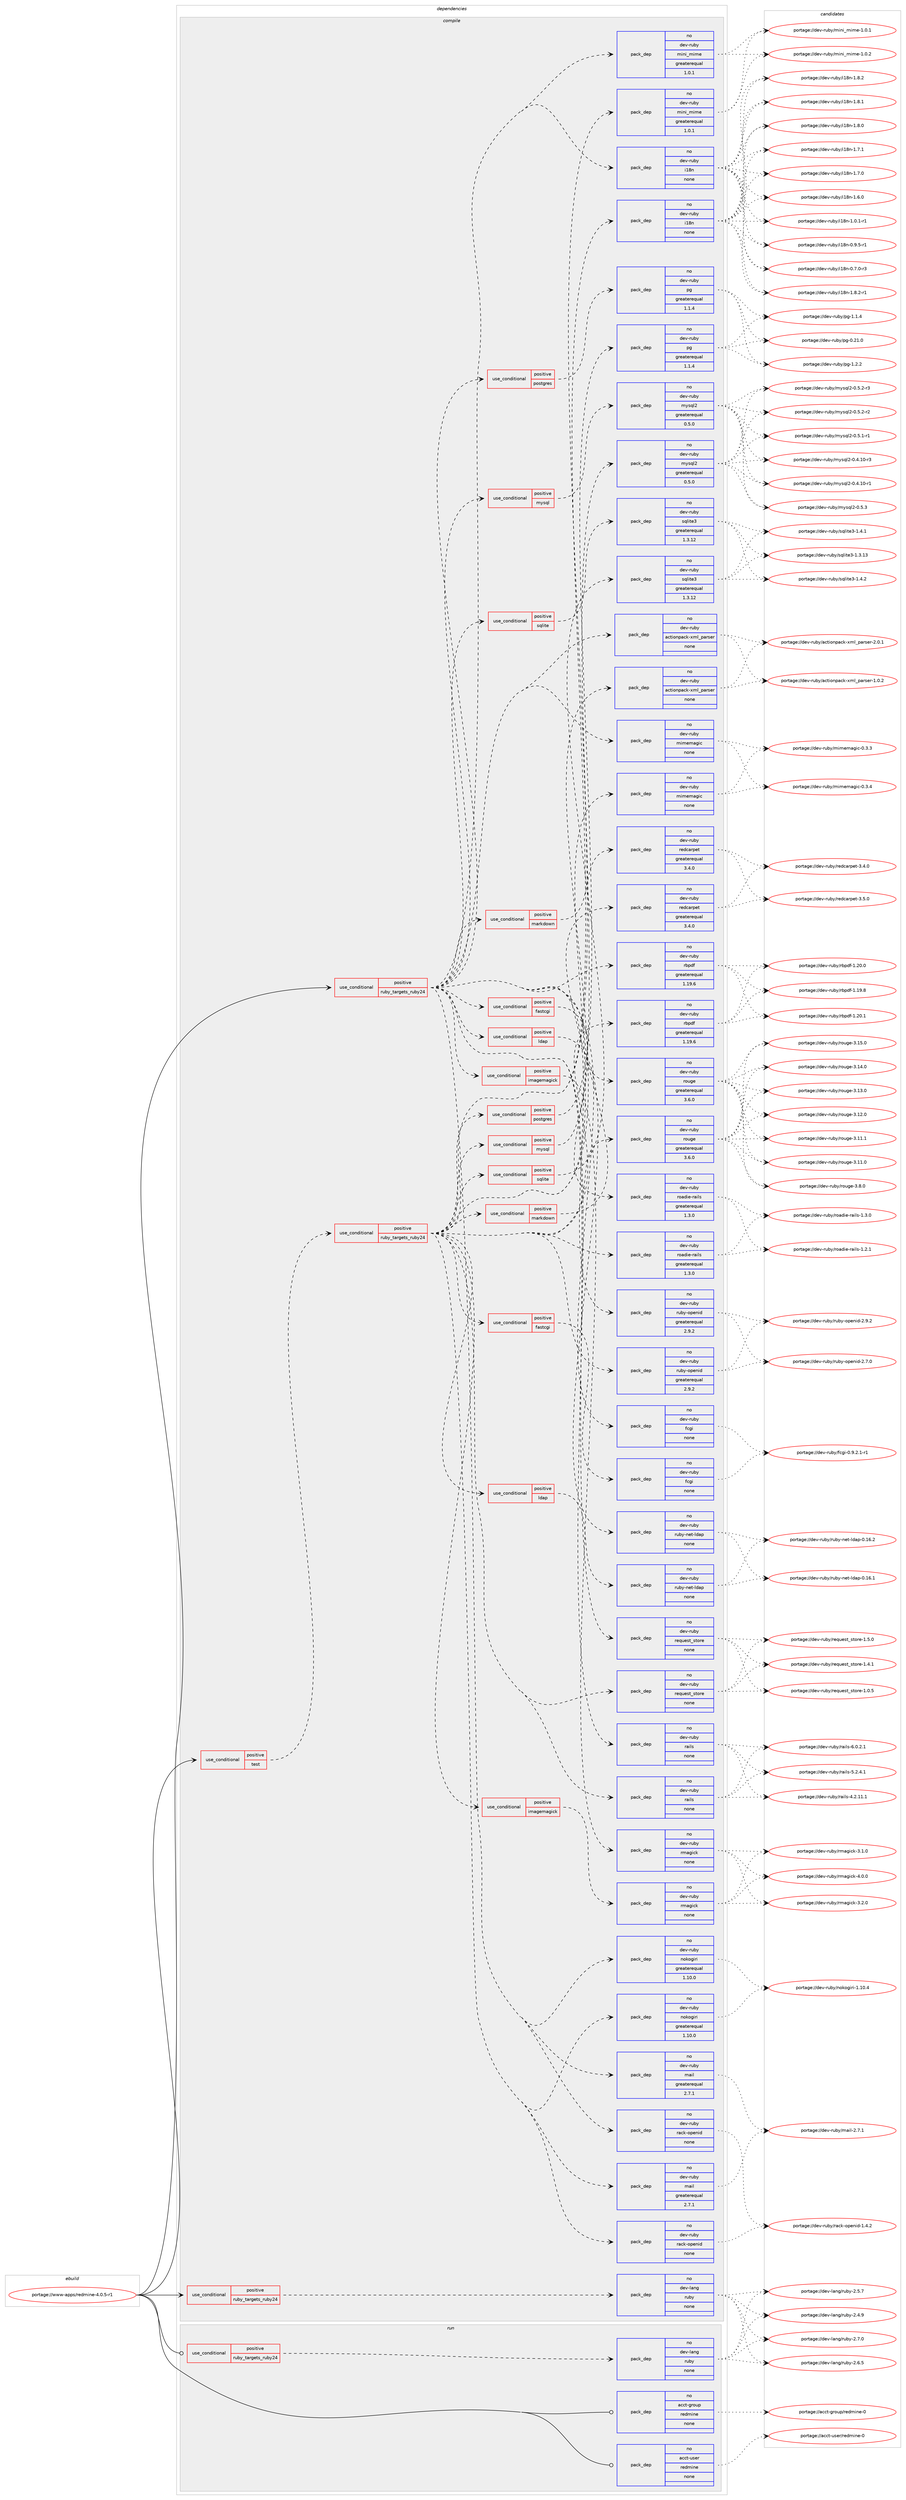 digraph prolog {

# *************
# Graph options
# *************

newrank=true;
concentrate=true;
compound=true;
graph [rankdir=LR,fontname=Helvetica,fontsize=10,ranksep=1.5];#, ranksep=2.5, nodesep=0.2];
edge  [arrowhead=vee];
node  [fontname=Helvetica,fontsize=10];

# **********
# The ebuild
# **********

subgraph cluster_leftcol {
color=gray;
rank=same;
label=<<i>ebuild</i>>;
id [label="portage://www-apps/redmine-4.0.5-r1", color=red, width=4, href="../www-apps/redmine-4.0.5-r1.svg"];
}

# ****************
# The dependencies
# ****************

subgraph cluster_midcol {
color=gray;
label=<<i>dependencies</i>>;
subgraph cluster_compile {
fillcolor="#eeeeee";
style=filled;
label=<<i>compile</i>>;
subgraph cond5911 {
dependency33025 [label=<<TABLE BORDER="0" CELLBORDER="1" CELLSPACING="0" CELLPADDING="4"><TR><TD ROWSPAN="3" CELLPADDING="10">use_conditional</TD></TR><TR><TD>positive</TD></TR><TR><TD>ruby_targets_ruby24</TD></TR></TABLE>>, shape=none, color=red];
subgraph cond5912 {
dependency33026 [label=<<TABLE BORDER="0" CELLBORDER="1" CELLSPACING="0" CELLPADDING="4"><TR><TD ROWSPAN="3" CELLPADDING="10">use_conditional</TD></TR><TR><TD>positive</TD></TR><TR><TD>fastcgi</TD></TR></TABLE>>, shape=none, color=red];
subgraph pack26500 {
dependency33027 [label=<<TABLE BORDER="0" CELLBORDER="1" CELLSPACING="0" CELLPADDING="4" WIDTH="220"><TR><TD ROWSPAN="6" CELLPADDING="30">pack_dep</TD></TR><TR><TD WIDTH="110">no</TD></TR><TR><TD>dev-ruby</TD></TR><TR><TD>fcgi</TD></TR><TR><TD>none</TD></TR><TR><TD></TD></TR></TABLE>>, shape=none, color=blue];
}
dependency33026:e -> dependency33027:w [weight=20,style="dashed",arrowhead="vee"];
}
dependency33025:e -> dependency33026:w [weight=20,style="dashed",arrowhead="vee"];
subgraph cond5913 {
dependency33028 [label=<<TABLE BORDER="0" CELLBORDER="1" CELLSPACING="0" CELLPADDING="4"><TR><TD ROWSPAN="3" CELLPADDING="10">use_conditional</TD></TR><TR><TD>positive</TD></TR><TR><TD>imagemagick</TD></TR></TABLE>>, shape=none, color=red];
subgraph pack26501 {
dependency33029 [label=<<TABLE BORDER="0" CELLBORDER="1" CELLSPACING="0" CELLPADDING="4" WIDTH="220"><TR><TD ROWSPAN="6" CELLPADDING="30">pack_dep</TD></TR><TR><TD WIDTH="110">no</TD></TR><TR><TD>dev-ruby</TD></TR><TR><TD>rmagick</TD></TR><TR><TD>none</TD></TR><TR><TD></TD></TR></TABLE>>, shape=none, color=blue];
}
dependency33028:e -> dependency33029:w [weight=20,style="dashed",arrowhead="vee"];
}
dependency33025:e -> dependency33028:w [weight=20,style="dashed",arrowhead="vee"];
subgraph cond5914 {
dependency33030 [label=<<TABLE BORDER="0" CELLBORDER="1" CELLSPACING="0" CELLPADDING="4"><TR><TD ROWSPAN="3" CELLPADDING="10">use_conditional</TD></TR><TR><TD>positive</TD></TR><TR><TD>ldap</TD></TR></TABLE>>, shape=none, color=red];
subgraph pack26502 {
dependency33031 [label=<<TABLE BORDER="0" CELLBORDER="1" CELLSPACING="0" CELLPADDING="4" WIDTH="220"><TR><TD ROWSPAN="6" CELLPADDING="30">pack_dep</TD></TR><TR><TD WIDTH="110">no</TD></TR><TR><TD>dev-ruby</TD></TR><TR><TD>ruby-net-ldap</TD></TR><TR><TD>none</TD></TR><TR><TD></TD></TR></TABLE>>, shape=none, color=blue];
}
dependency33030:e -> dependency33031:w [weight=20,style="dashed",arrowhead="vee"];
}
dependency33025:e -> dependency33030:w [weight=20,style="dashed",arrowhead="vee"];
subgraph cond5915 {
dependency33032 [label=<<TABLE BORDER="0" CELLBORDER="1" CELLSPACING="0" CELLPADDING="4"><TR><TD ROWSPAN="3" CELLPADDING="10">use_conditional</TD></TR><TR><TD>positive</TD></TR><TR><TD>markdown</TD></TR></TABLE>>, shape=none, color=red];
subgraph pack26503 {
dependency33033 [label=<<TABLE BORDER="0" CELLBORDER="1" CELLSPACING="0" CELLPADDING="4" WIDTH="220"><TR><TD ROWSPAN="6" CELLPADDING="30">pack_dep</TD></TR><TR><TD WIDTH="110">no</TD></TR><TR><TD>dev-ruby</TD></TR><TR><TD>redcarpet</TD></TR><TR><TD>greaterequal</TD></TR><TR><TD>3.4.0</TD></TR></TABLE>>, shape=none, color=blue];
}
dependency33032:e -> dependency33033:w [weight=20,style="dashed",arrowhead="vee"];
}
dependency33025:e -> dependency33032:w [weight=20,style="dashed",arrowhead="vee"];
subgraph cond5916 {
dependency33034 [label=<<TABLE BORDER="0" CELLBORDER="1" CELLSPACING="0" CELLPADDING="4"><TR><TD ROWSPAN="3" CELLPADDING="10">use_conditional</TD></TR><TR><TD>positive</TD></TR><TR><TD>mysql</TD></TR></TABLE>>, shape=none, color=red];
subgraph pack26504 {
dependency33035 [label=<<TABLE BORDER="0" CELLBORDER="1" CELLSPACING="0" CELLPADDING="4" WIDTH="220"><TR><TD ROWSPAN="6" CELLPADDING="30">pack_dep</TD></TR><TR><TD WIDTH="110">no</TD></TR><TR><TD>dev-ruby</TD></TR><TR><TD>mysql2</TD></TR><TR><TD>greaterequal</TD></TR><TR><TD>0.5.0</TD></TR></TABLE>>, shape=none, color=blue];
}
dependency33034:e -> dependency33035:w [weight=20,style="dashed",arrowhead="vee"];
}
dependency33025:e -> dependency33034:w [weight=20,style="dashed",arrowhead="vee"];
subgraph cond5917 {
dependency33036 [label=<<TABLE BORDER="0" CELLBORDER="1" CELLSPACING="0" CELLPADDING="4"><TR><TD ROWSPAN="3" CELLPADDING="10">use_conditional</TD></TR><TR><TD>positive</TD></TR><TR><TD>postgres</TD></TR></TABLE>>, shape=none, color=red];
subgraph pack26505 {
dependency33037 [label=<<TABLE BORDER="0" CELLBORDER="1" CELLSPACING="0" CELLPADDING="4" WIDTH="220"><TR><TD ROWSPAN="6" CELLPADDING="30">pack_dep</TD></TR><TR><TD WIDTH="110">no</TD></TR><TR><TD>dev-ruby</TD></TR><TR><TD>pg</TD></TR><TR><TD>greaterequal</TD></TR><TR><TD>1.1.4</TD></TR></TABLE>>, shape=none, color=blue];
}
dependency33036:e -> dependency33037:w [weight=20,style="dashed",arrowhead="vee"];
}
dependency33025:e -> dependency33036:w [weight=20,style="dashed",arrowhead="vee"];
subgraph cond5918 {
dependency33038 [label=<<TABLE BORDER="0" CELLBORDER="1" CELLSPACING="0" CELLPADDING="4"><TR><TD ROWSPAN="3" CELLPADDING="10">use_conditional</TD></TR><TR><TD>positive</TD></TR><TR><TD>sqlite</TD></TR></TABLE>>, shape=none, color=red];
subgraph pack26506 {
dependency33039 [label=<<TABLE BORDER="0" CELLBORDER="1" CELLSPACING="0" CELLPADDING="4" WIDTH="220"><TR><TD ROWSPAN="6" CELLPADDING="30">pack_dep</TD></TR><TR><TD WIDTH="110">no</TD></TR><TR><TD>dev-ruby</TD></TR><TR><TD>sqlite3</TD></TR><TR><TD>greaterequal</TD></TR><TR><TD>1.3.12</TD></TR></TABLE>>, shape=none, color=blue];
}
dependency33038:e -> dependency33039:w [weight=20,style="dashed",arrowhead="vee"];
}
dependency33025:e -> dependency33038:w [weight=20,style="dashed",arrowhead="vee"];
subgraph pack26507 {
dependency33040 [label=<<TABLE BORDER="0" CELLBORDER="1" CELLSPACING="0" CELLPADDING="4" WIDTH="220"><TR><TD ROWSPAN="6" CELLPADDING="30">pack_dep</TD></TR><TR><TD WIDTH="110">no</TD></TR><TR><TD>dev-ruby</TD></TR><TR><TD>actionpack-xml_parser</TD></TR><TR><TD>none</TD></TR><TR><TD></TD></TR></TABLE>>, shape=none, color=blue];
}
dependency33025:e -> dependency33040:w [weight=20,style="dashed",arrowhead="vee"];
subgraph pack26508 {
dependency33041 [label=<<TABLE BORDER="0" CELLBORDER="1" CELLSPACING="0" CELLPADDING="4" WIDTH="220"><TR><TD ROWSPAN="6" CELLPADDING="30">pack_dep</TD></TR><TR><TD WIDTH="110">no</TD></TR><TR><TD>dev-ruby</TD></TR><TR><TD>i18n</TD></TR><TR><TD>none</TD></TR><TR><TD></TD></TR></TABLE>>, shape=none, color=blue];
}
dependency33025:e -> dependency33041:w [weight=20,style="dashed",arrowhead="vee"];
subgraph pack26509 {
dependency33042 [label=<<TABLE BORDER="0" CELLBORDER="1" CELLSPACING="0" CELLPADDING="4" WIDTH="220"><TR><TD ROWSPAN="6" CELLPADDING="30">pack_dep</TD></TR><TR><TD WIDTH="110">no</TD></TR><TR><TD>dev-ruby</TD></TR><TR><TD>mail</TD></TR><TR><TD>greaterequal</TD></TR><TR><TD>2.7.1</TD></TR></TABLE>>, shape=none, color=blue];
}
dependency33025:e -> dependency33042:w [weight=20,style="dashed",arrowhead="vee"];
subgraph pack26510 {
dependency33043 [label=<<TABLE BORDER="0" CELLBORDER="1" CELLSPACING="0" CELLPADDING="4" WIDTH="220"><TR><TD ROWSPAN="6" CELLPADDING="30">pack_dep</TD></TR><TR><TD WIDTH="110">no</TD></TR><TR><TD>dev-ruby</TD></TR><TR><TD>mimemagic</TD></TR><TR><TD>none</TD></TR><TR><TD></TD></TR></TABLE>>, shape=none, color=blue];
}
dependency33025:e -> dependency33043:w [weight=20,style="dashed",arrowhead="vee"];
subgraph pack26511 {
dependency33044 [label=<<TABLE BORDER="0" CELLBORDER="1" CELLSPACING="0" CELLPADDING="4" WIDTH="220"><TR><TD ROWSPAN="6" CELLPADDING="30">pack_dep</TD></TR><TR><TD WIDTH="110">no</TD></TR><TR><TD>dev-ruby</TD></TR><TR><TD>mini_mime</TD></TR><TR><TD>greaterequal</TD></TR><TR><TD>1.0.1</TD></TR></TABLE>>, shape=none, color=blue];
}
dependency33025:e -> dependency33044:w [weight=20,style="dashed",arrowhead="vee"];
subgraph pack26512 {
dependency33045 [label=<<TABLE BORDER="0" CELLBORDER="1" CELLSPACING="0" CELLPADDING="4" WIDTH="220"><TR><TD ROWSPAN="6" CELLPADDING="30">pack_dep</TD></TR><TR><TD WIDTH="110">no</TD></TR><TR><TD>dev-ruby</TD></TR><TR><TD>nokogiri</TD></TR><TR><TD>greaterequal</TD></TR><TR><TD>1.10.0</TD></TR></TABLE>>, shape=none, color=blue];
}
dependency33025:e -> dependency33045:w [weight=20,style="dashed",arrowhead="vee"];
subgraph pack26513 {
dependency33046 [label=<<TABLE BORDER="0" CELLBORDER="1" CELLSPACING="0" CELLPADDING="4" WIDTH="220"><TR><TD ROWSPAN="6" CELLPADDING="30">pack_dep</TD></TR><TR><TD WIDTH="110">no</TD></TR><TR><TD>dev-ruby</TD></TR><TR><TD>rails</TD></TR><TR><TD>none</TD></TR><TR><TD></TD></TR></TABLE>>, shape=none, color=blue];
}
dependency33025:e -> dependency33046:w [weight=20,style="dashed",arrowhead="vee"];
subgraph pack26514 {
dependency33047 [label=<<TABLE BORDER="0" CELLBORDER="1" CELLSPACING="0" CELLPADDING="4" WIDTH="220"><TR><TD ROWSPAN="6" CELLPADDING="30">pack_dep</TD></TR><TR><TD WIDTH="110">no</TD></TR><TR><TD>dev-ruby</TD></TR><TR><TD>rbpdf</TD></TR><TR><TD>greaterequal</TD></TR><TR><TD>1.19.6</TD></TR></TABLE>>, shape=none, color=blue];
}
dependency33025:e -> dependency33047:w [weight=20,style="dashed",arrowhead="vee"];
subgraph pack26515 {
dependency33048 [label=<<TABLE BORDER="0" CELLBORDER="1" CELLSPACING="0" CELLPADDING="4" WIDTH="220"><TR><TD ROWSPAN="6" CELLPADDING="30">pack_dep</TD></TR><TR><TD WIDTH="110">no</TD></TR><TR><TD>dev-ruby</TD></TR><TR><TD>request_store</TD></TR><TR><TD>none</TD></TR><TR><TD></TD></TR></TABLE>>, shape=none, color=blue];
}
dependency33025:e -> dependency33048:w [weight=20,style="dashed",arrowhead="vee"];
subgraph pack26516 {
dependency33049 [label=<<TABLE BORDER="0" CELLBORDER="1" CELLSPACING="0" CELLPADDING="4" WIDTH="220"><TR><TD ROWSPAN="6" CELLPADDING="30">pack_dep</TD></TR><TR><TD WIDTH="110">no</TD></TR><TR><TD>dev-ruby</TD></TR><TR><TD>roadie-rails</TD></TR><TR><TD>greaterequal</TD></TR><TR><TD>1.3.0</TD></TR></TABLE>>, shape=none, color=blue];
}
dependency33025:e -> dependency33049:w [weight=20,style="dashed",arrowhead="vee"];
subgraph pack26517 {
dependency33050 [label=<<TABLE BORDER="0" CELLBORDER="1" CELLSPACING="0" CELLPADDING="4" WIDTH="220"><TR><TD ROWSPAN="6" CELLPADDING="30">pack_dep</TD></TR><TR><TD WIDTH="110">no</TD></TR><TR><TD>dev-ruby</TD></TR><TR><TD>rouge</TD></TR><TR><TD>greaterequal</TD></TR><TR><TD>3.6.0</TD></TR></TABLE>>, shape=none, color=blue];
}
dependency33025:e -> dependency33050:w [weight=20,style="dashed",arrowhead="vee"];
subgraph pack26518 {
dependency33051 [label=<<TABLE BORDER="0" CELLBORDER="1" CELLSPACING="0" CELLPADDING="4" WIDTH="220"><TR><TD ROWSPAN="6" CELLPADDING="30">pack_dep</TD></TR><TR><TD WIDTH="110">no</TD></TR><TR><TD>dev-ruby</TD></TR><TR><TD>ruby-openid</TD></TR><TR><TD>greaterequal</TD></TR><TR><TD>2.9.2</TD></TR></TABLE>>, shape=none, color=blue];
}
dependency33025:e -> dependency33051:w [weight=20,style="dashed",arrowhead="vee"];
subgraph pack26519 {
dependency33052 [label=<<TABLE BORDER="0" CELLBORDER="1" CELLSPACING="0" CELLPADDING="4" WIDTH="220"><TR><TD ROWSPAN="6" CELLPADDING="30">pack_dep</TD></TR><TR><TD WIDTH="110">no</TD></TR><TR><TD>dev-ruby</TD></TR><TR><TD>rack-openid</TD></TR><TR><TD>none</TD></TR><TR><TD></TD></TR></TABLE>>, shape=none, color=blue];
}
dependency33025:e -> dependency33052:w [weight=20,style="dashed",arrowhead="vee"];
}
id:e -> dependency33025:w [weight=20,style="solid",arrowhead="vee"];
subgraph cond5919 {
dependency33053 [label=<<TABLE BORDER="0" CELLBORDER="1" CELLSPACING="0" CELLPADDING="4"><TR><TD ROWSPAN="3" CELLPADDING="10">use_conditional</TD></TR><TR><TD>positive</TD></TR><TR><TD>ruby_targets_ruby24</TD></TR></TABLE>>, shape=none, color=red];
subgraph pack26520 {
dependency33054 [label=<<TABLE BORDER="0" CELLBORDER="1" CELLSPACING="0" CELLPADDING="4" WIDTH="220"><TR><TD ROWSPAN="6" CELLPADDING="30">pack_dep</TD></TR><TR><TD WIDTH="110">no</TD></TR><TR><TD>dev-lang</TD></TR><TR><TD>ruby</TD></TR><TR><TD>none</TD></TR><TR><TD></TD></TR></TABLE>>, shape=none, color=blue];
}
dependency33053:e -> dependency33054:w [weight=20,style="dashed",arrowhead="vee"];
}
id:e -> dependency33053:w [weight=20,style="solid",arrowhead="vee"];
subgraph cond5920 {
dependency33055 [label=<<TABLE BORDER="0" CELLBORDER="1" CELLSPACING="0" CELLPADDING="4"><TR><TD ROWSPAN="3" CELLPADDING="10">use_conditional</TD></TR><TR><TD>positive</TD></TR><TR><TD>test</TD></TR></TABLE>>, shape=none, color=red];
subgraph cond5921 {
dependency33056 [label=<<TABLE BORDER="0" CELLBORDER="1" CELLSPACING="0" CELLPADDING="4"><TR><TD ROWSPAN="3" CELLPADDING="10">use_conditional</TD></TR><TR><TD>positive</TD></TR><TR><TD>ruby_targets_ruby24</TD></TR></TABLE>>, shape=none, color=red];
subgraph cond5922 {
dependency33057 [label=<<TABLE BORDER="0" CELLBORDER="1" CELLSPACING="0" CELLPADDING="4"><TR><TD ROWSPAN="3" CELLPADDING="10">use_conditional</TD></TR><TR><TD>positive</TD></TR><TR><TD>fastcgi</TD></TR></TABLE>>, shape=none, color=red];
subgraph pack26521 {
dependency33058 [label=<<TABLE BORDER="0" CELLBORDER="1" CELLSPACING="0" CELLPADDING="4" WIDTH="220"><TR><TD ROWSPAN="6" CELLPADDING="30">pack_dep</TD></TR><TR><TD WIDTH="110">no</TD></TR><TR><TD>dev-ruby</TD></TR><TR><TD>fcgi</TD></TR><TR><TD>none</TD></TR><TR><TD></TD></TR></TABLE>>, shape=none, color=blue];
}
dependency33057:e -> dependency33058:w [weight=20,style="dashed",arrowhead="vee"];
}
dependency33056:e -> dependency33057:w [weight=20,style="dashed",arrowhead="vee"];
subgraph cond5923 {
dependency33059 [label=<<TABLE BORDER="0" CELLBORDER="1" CELLSPACING="0" CELLPADDING="4"><TR><TD ROWSPAN="3" CELLPADDING="10">use_conditional</TD></TR><TR><TD>positive</TD></TR><TR><TD>imagemagick</TD></TR></TABLE>>, shape=none, color=red];
subgraph pack26522 {
dependency33060 [label=<<TABLE BORDER="0" CELLBORDER="1" CELLSPACING="0" CELLPADDING="4" WIDTH="220"><TR><TD ROWSPAN="6" CELLPADDING="30">pack_dep</TD></TR><TR><TD WIDTH="110">no</TD></TR><TR><TD>dev-ruby</TD></TR><TR><TD>rmagick</TD></TR><TR><TD>none</TD></TR><TR><TD></TD></TR></TABLE>>, shape=none, color=blue];
}
dependency33059:e -> dependency33060:w [weight=20,style="dashed",arrowhead="vee"];
}
dependency33056:e -> dependency33059:w [weight=20,style="dashed",arrowhead="vee"];
subgraph cond5924 {
dependency33061 [label=<<TABLE BORDER="0" CELLBORDER="1" CELLSPACING="0" CELLPADDING="4"><TR><TD ROWSPAN="3" CELLPADDING="10">use_conditional</TD></TR><TR><TD>positive</TD></TR><TR><TD>ldap</TD></TR></TABLE>>, shape=none, color=red];
subgraph pack26523 {
dependency33062 [label=<<TABLE BORDER="0" CELLBORDER="1" CELLSPACING="0" CELLPADDING="4" WIDTH="220"><TR><TD ROWSPAN="6" CELLPADDING="30">pack_dep</TD></TR><TR><TD WIDTH="110">no</TD></TR><TR><TD>dev-ruby</TD></TR><TR><TD>ruby-net-ldap</TD></TR><TR><TD>none</TD></TR><TR><TD></TD></TR></TABLE>>, shape=none, color=blue];
}
dependency33061:e -> dependency33062:w [weight=20,style="dashed",arrowhead="vee"];
}
dependency33056:e -> dependency33061:w [weight=20,style="dashed",arrowhead="vee"];
subgraph cond5925 {
dependency33063 [label=<<TABLE BORDER="0" CELLBORDER="1" CELLSPACING="0" CELLPADDING="4"><TR><TD ROWSPAN="3" CELLPADDING="10">use_conditional</TD></TR><TR><TD>positive</TD></TR><TR><TD>markdown</TD></TR></TABLE>>, shape=none, color=red];
subgraph pack26524 {
dependency33064 [label=<<TABLE BORDER="0" CELLBORDER="1" CELLSPACING="0" CELLPADDING="4" WIDTH="220"><TR><TD ROWSPAN="6" CELLPADDING="30">pack_dep</TD></TR><TR><TD WIDTH="110">no</TD></TR><TR><TD>dev-ruby</TD></TR><TR><TD>redcarpet</TD></TR><TR><TD>greaterequal</TD></TR><TR><TD>3.4.0</TD></TR></TABLE>>, shape=none, color=blue];
}
dependency33063:e -> dependency33064:w [weight=20,style="dashed",arrowhead="vee"];
}
dependency33056:e -> dependency33063:w [weight=20,style="dashed",arrowhead="vee"];
subgraph cond5926 {
dependency33065 [label=<<TABLE BORDER="0" CELLBORDER="1" CELLSPACING="0" CELLPADDING="4"><TR><TD ROWSPAN="3" CELLPADDING="10">use_conditional</TD></TR><TR><TD>positive</TD></TR><TR><TD>mysql</TD></TR></TABLE>>, shape=none, color=red];
subgraph pack26525 {
dependency33066 [label=<<TABLE BORDER="0" CELLBORDER="1" CELLSPACING="0" CELLPADDING="4" WIDTH="220"><TR><TD ROWSPAN="6" CELLPADDING="30">pack_dep</TD></TR><TR><TD WIDTH="110">no</TD></TR><TR><TD>dev-ruby</TD></TR><TR><TD>mysql2</TD></TR><TR><TD>greaterequal</TD></TR><TR><TD>0.5.0</TD></TR></TABLE>>, shape=none, color=blue];
}
dependency33065:e -> dependency33066:w [weight=20,style="dashed",arrowhead="vee"];
}
dependency33056:e -> dependency33065:w [weight=20,style="dashed",arrowhead="vee"];
subgraph cond5927 {
dependency33067 [label=<<TABLE BORDER="0" CELLBORDER="1" CELLSPACING="0" CELLPADDING="4"><TR><TD ROWSPAN="3" CELLPADDING="10">use_conditional</TD></TR><TR><TD>positive</TD></TR><TR><TD>postgres</TD></TR></TABLE>>, shape=none, color=red];
subgraph pack26526 {
dependency33068 [label=<<TABLE BORDER="0" CELLBORDER="1" CELLSPACING="0" CELLPADDING="4" WIDTH="220"><TR><TD ROWSPAN="6" CELLPADDING="30">pack_dep</TD></TR><TR><TD WIDTH="110">no</TD></TR><TR><TD>dev-ruby</TD></TR><TR><TD>pg</TD></TR><TR><TD>greaterequal</TD></TR><TR><TD>1.1.4</TD></TR></TABLE>>, shape=none, color=blue];
}
dependency33067:e -> dependency33068:w [weight=20,style="dashed",arrowhead="vee"];
}
dependency33056:e -> dependency33067:w [weight=20,style="dashed",arrowhead="vee"];
subgraph cond5928 {
dependency33069 [label=<<TABLE BORDER="0" CELLBORDER="1" CELLSPACING="0" CELLPADDING="4"><TR><TD ROWSPAN="3" CELLPADDING="10">use_conditional</TD></TR><TR><TD>positive</TD></TR><TR><TD>sqlite</TD></TR></TABLE>>, shape=none, color=red];
subgraph pack26527 {
dependency33070 [label=<<TABLE BORDER="0" CELLBORDER="1" CELLSPACING="0" CELLPADDING="4" WIDTH="220"><TR><TD ROWSPAN="6" CELLPADDING="30">pack_dep</TD></TR><TR><TD WIDTH="110">no</TD></TR><TR><TD>dev-ruby</TD></TR><TR><TD>sqlite3</TD></TR><TR><TD>greaterequal</TD></TR><TR><TD>1.3.12</TD></TR></TABLE>>, shape=none, color=blue];
}
dependency33069:e -> dependency33070:w [weight=20,style="dashed",arrowhead="vee"];
}
dependency33056:e -> dependency33069:w [weight=20,style="dashed",arrowhead="vee"];
subgraph pack26528 {
dependency33071 [label=<<TABLE BORDER="0" CELLBORDER="1" CELLSPACING="0" CELLPADDING="4" WIDTH="220"><TR><TD ROWSPAN="6" CELLPADDING="30">pack_dep</TD></TR><TR><TD WIDTH="110">no</TD></TR><TR><TD>dev-ruby</TD></TR><TR><TD>actionpack-xml_parser</TD></TR><TR><TD>none</TD></TR><TR><TD></TD></TR></TABLE>>, shape=none, color=blue];
}
dependency33056:e -> dependency33071:w [weight=20,style="dashed",arrowhead="vee"];
subgraph pack26529 {
dependency33072 [label=<<TABLE BORDER="0" CELLBORDER="1" CELLSPACING="0" CELLPADDING="4" WIDTH="220"><TR><TD ROWSPAN="6" CELLPADDING="30">pack_dep</TD></TR><TR><TD WIDTH="110">no</TD></TR><TR><TD>dev-ruby</TD></TR><TR><TD>i18n</TD></TR><TR><TD>none</TD></TR><TR><TD></TD></TR></TABLE>>, shape=none, color=blue];
}
dependency33056:e -> dependency33072:w [weight=20,style="dashed",arrowhead="vee"];
subgraph pack26530 {
dependency33073 [label=<<TABLE BORDER="0" CELLBORDER="1" CELLSPACING="0" CELLPADDING="4" WIDTH="220"><TR><TD ROWSPAN="6" CELLPADDING="30">pack_dep</TD></TR><TR><TD WIDTH="110">no</TD></TR><TR><TD>dev-ruby</TD></TR><TR><TD>mail</TD></TR><TR><TD>greaterequal</TD></TR><TR><TD>2.7.1</TD></TR></TABLE>>, shape=none, color=blue];
}
dependency33056:e -> dependency33073:w [weight=20,style="dashed",arrowhead="vee"];
subgraph pack26531 {
dependency33074 [label=<<TABLE BORDER="0" CELLBORDER="1" CELLSPACING="0" CELLPADDING="4" WIDTH="220"><TR><TD ROWSPAN="6" CELLPADDING="30">pack_dep</TD></TR><TR><TD WIDTH="110">no</TD></TR><TR><TD>dev-ruby</TD></TR><TR><TD>mimemagic</TD></TR><TR><TD>none</TD></TR><TR><TD></TD></TR></TABLE>>, shape=none, color=blue];
}
dependency33056:e -> dependency33074:w [weight=20,style="dashed",arrowhead="vee"];
subgraph pack26532 {
dependency33075 [label=<<TABLE BORDER="0" CELLBORDER="1" CELLSPACING="0" CELLPADDING="4" WIDTH="220"><TR><TD ROWSPAN="6" CELLPADDING="30">pack_dep</TD></TR><TR><TD WIDTH="110">no</TD></TR><TR><TD>dev-ruby</TD></TR><TR><TD>mini_mime</TD></TR><TR><TD>greaterequal</TD></TR><TR><TD>1.0.1</TD></TR></TABLE>>, shape=none, color=blue];
}
dependency33056:e -> dependency33075:w [weight=20,style="dashed",arrowhead="vee"];
subgraph pack26533 {
dependency33076 [label=<<TABLE BORDER="0" CELLBORDER="1" CELLSPACING="0" CELLPADDING="4" WIDTH="220"><TR><TD ROWSPAN="6" CELLPADDING="30">pack_dep</TD></TR><TR><TD WIDTH="110">no</TD></TR><TR><TD>dev-ruby</TD></TR><TR><TD>nokogiri</TD></TR><TR><TD>greaterequal</TD></TR><TR><TD>1.10.0</TD></TR></TABLE>>, shape=none, color=blue];
}
dependency33056:e -> dependency33076:w [weight=20,style="dashed",arrowhead="vee"];
subgraph pack26534 {
dependency33077 [label=<<TABLE BORDER="0" CELLBORDER="1" CELLSPACING="0" CELLPADDING="4" WIDTH="220"><TR><TD ROWSPAN="6" CELLPADDING="30">pack_dep</TD></TR><TR><TD WIDTH="110">no</TD></TR><TR><TD>dev-ruby</TD></TR><TR><TD>rails</TD></TR><TR><TD>none</TD></TR><TR><TD></TD></TR></TABLE>>, shape=none, color=blue];
}
dependency33056:e -> dependency33077:w [weight=20,style="dashed",arrowhead="vee"];
subgraph pack26535 {
dependency33078 [label=<<TABLE BORDER="0" CELLBORDER="1" CELLSPACING="0" CELLPADDING="4" WIDTH="220"><TR><TD ROWSPAN="6" CELLPADDING="30">pack_dep</TD></TR><TR><TD WIDTH="110">no</TD></TR><TR><TD>dev-ruby</TD></TR><TR><TD>rbpdf</TD></TR><TR><TD>greaterequal</TD></TR><TR><TD>1.19.6</TD></TR></TABLE>>, shape=none, color=blue];
}
dependency33056:e -> dependency33078:w [weight=20,style="dashed",arrowhead="vee"];
subgraph pack26536 {
dependency33079 [label=<<TABLE BORDER="0" CELLBORDER="1" CELLSPACING="0" CELLPADDING="4" WIDTH="220"><TR><TD ROWSPAN="6" CELLPADDING="30">pack_dep</TD></TR><TR><TD WIDTH="110">no</TD></TR><TR><TD>dev-ruby</TD></TR><TR><TD>request_store</TD></TR><TR><TD>none</TD></TR><TR><TD></TD></TR></TABLE>>, shape=none, color=blue];
}
dependency33056:e -> dependency33079:w [weight=20,style="dashed",arrowhead="vee"];
subgraph pack26537 {
dependency33080 [label=<<TABLE BORDER="0" CELLBORDER="1" CELLSPACING="0" CELLPADDING="4" WIDTH="220"><TR><TD ROWSPAN="6" CELLPADDING="30">pack_dep</TD></TR><TR><TD WIDTH="110">no</TD></TR><TR><TD>dev-ruby</TD></TR><TR><TD>roadie-rails</TD></TR><TR><TD>greaterequal</TD></TR><TR><TD>1.3.0</TD></TR></TABLE>>, shape=none, color=blue];
}
dependency33056:e -> dependency33080:w [weight=20,style="dashed",arrowhead="vee"];
subgraph pack26538 {
dependency33081 [label=<<TABLE BORDER="0" CELLBORDER="1" CELLSPACING="0" CELLPADDING="4" WIDTH="220"><TR><TD ROWSPAN="6" CELLPADDING="30">pack_dep</TD></TR><TR><TD WIDTH="110">no</TD></TR><TR><TD>dev-ruby</TD></TR><TR><TD>rouge</TD></TR><TR><TD>greaterequal</TD></TR><TR><TD>3.6.0</TD></TR></TABLE>>, shape=none, color=blue];
}
dependency33056:e -> dependency33081:w [weight=20,style="dashed",arrowhead="vee"];
subgraph pack26539 {
dependency33082 [label=<<TABLE BORDER="0" CELLBORDER="1" CELLSPACING="0" CELLPADDING="4" WIDTH="220"><TR><TD ROWSPAN="6" CELLPADDING="30">pack_dep</TD></TR><TR><TD WIDTH="110">no</TD></TR><TR><TD>dev-ruby</TD></TR><TR><TD>ruby-openid</TD></TR><TR><TD>greaterequal</TD></TR><TR><TD>2.9.2</TD></TR></TABLE>>, shape=none, color=blue];
}
dependency33056:e -> dependency33082:w [weight=20,style="dashed",arrowhead="vee"];
subgraph pack26540 {
dependency33083 [label=<<TABLE BORDER="0" CELLBORDER="1" CELLSPACING="0" CELLPADDING="4" WIDTH="220"><TR><TD ROWSPAN="6" CELLPADDING="30">pack_dep</TD></TR><TR><TD WIDTH="110">no</TD></TR><TR><TD>dev-ruby</TD></TR><TR><TD>rack-openid</TD></TR><TR><TD>none</TD></TR><TR><TD></TD></TR></TABLE>>, shape=none, color=blue];
}
dependency33056:e -> dependency33083:w [weight=20,style="dashed",arrowhead="vee"];
}
dependency33055:e -> dependency33056:w [weight=20,style="dashed",arrowhead="vee"];
}
id:e -> dependency33055:w [weight=20,style="solid",arrowhead="vee"];
}
subgraph cluster_compileandrun {
fillcolor="#eeeeee";
style=filled;
label=<<i>compile and run</i>>;
}
subgraph cluster_run {
fillcolor="#eeeeee";
style=filled;
label=<<i>run</i>>;
subgraph cond5929 {
dependency33084 [label=<<TABLE BORDER="0" CELLBORDER="1" CELLSPACING="0" CELLPADDING="4"><TR><TD ROWSPAN="3" CELLPADDING="10">use_conditional</TD></TR><TR><TD>positive</TD></TR><TR><TD>ruby_targets_ruby24</TD></TR></TABLE>>, shape=none, color=red];
subgraph pack26541 {
dependency33085 [label=<<TABLE BORDER="0" CELLBORDER="1" CELLSPACING="0" CELLPADDING="4" WIDTH="220"><TR><TD ROWSPAN="6" CELLPADDING="30">pack_dep</TD></TR><TR><TD WIDTH="110">no</TD></TR><TR><TD>dev-lang</TD></TR><TR><TD>ruby</TD></TR><TR><TD>none</TD></TR><TR><TD></TD></TR></TABLE>>, shape=none, color=blue];
}
dependency33084:e -> dependency33085:w [weight=20,style="dashed",arrowhead="vee"];
}
id:e -> dependency33084:w [weight=20,style="solid",arrowhead="odot"];
subgraph pack26542 {
dependency33086 [label=<<TABLE BORDER="0" CELLBORDER="1" CELLSPACING="0" CELLPADDING="4" WIDTH="220"><TR><TD ROWSPAN="6" CELLPADDING="30">pack_dep</TD></TR><TR><TD WIDTH="110">no</TD></TR><TR><TD>acct-group</TD></TR><TR><TD>redmine</TD></TR><TR><TD>none</TD></TR><TR><TD></TD></TR></TABLE>>, shape=none, color=blue];
}
id:e -> dependency33086:w [weight=20,style="solid",arrowhead="odot"];
subgraph pack26543 {
dependency33087 [label=<<TABLE BORDER="0" CELLBORDER="1" CELLSPACING="0" CELLPADDING="4" WIDTH="220"><TR><TD ROWSPAN="6" CELLPADDING="30">pack_dep</TD></TR><TR><TD WIDTH="110">no</TD></TR><TR><TD>acct-user</TD></TR><TR><TD>redmine</TD></TR><TR><TD>none</TD></TR><TR><TD></TD></TR></TABLE>>, shape=none, color=blue];
}
id:e -> dependency33087:w [weight=20,style="solid",arrowhead="odot"];
}
}

# **************
# The candidates
# **************

subgraph cluster_choices {
rank=same;
color=gray;
label=<<i>candidates</i>>;

subgraph choice26500 {
color=black;
nodesep=1;
choice1001011184511411798121471029910310545484657465046494511449 [label="portage://dev-ruby/fcgi-0.9.2.1-r1", color=red, width=4,href="../dev-ruby/fcgi-0.9.2.1-r1.svg"];
dependency33027:e -> choice1001011184511411798121471029910310545484657465046494511449:w [style=dotted,weight="100"];
}
subgraph choice26501 {
color=black;
nodesep=1;
choice1001011184511411798121471141099710310599107455246484648 [label="portage://dev-ruby/rmagick-4.0.0", color=red, width=4,href="../dev-ruby/rmagick-4.0.0.svg"];
choice1001011184511411798121471141099710310599107455146504648 [label="portage://dev-ruby/rmagick-3.2.0", color=red, width=4,href="../dev-ruby/rmagick-3.2.0.svg"];
choice1001011184511411798121471141099710310599107455146494648 [label="portage://dev-ruby/rmagick-3.1.0", color=red, width=4,href="../dev-ruby/rmagick-3.1.0.svg"];
dependency33029:e -> choice1001011184511411798121471141099710310599107455246484648:w [style=dotted,weight="100"];
dependency33029:e -> choice1001011184511411798121471141099710310599107455146504648:w [style=dotted,weight="100"];
dependency33029:e -> choice1001011184511411798121471141099710310599107455146494648:w [style=dotted,weight="100"];
}
subgraph choice26502 {
color=black;
nodesep=1;
choice1001011184511411798121471141179812145110101116451081009711245484649544650 [label="portage://dev-ruby/ruby-net-ldap-0.16.2", color=red, width=4,href="../dev-ruby/ruby-net-ldap-0.16.2.svg"];
choice1001011184511411798121471141179812145110101116451081009711245484649544649 [label="portage://dev-ruby/ruby-net-ldap-0.16.1", color=red, width=4,href="../dev-ruby/ruby-net-ldap-0.16.1.svg"];
dependency33031:e -> choice1001011184511411798121471141179812145110101116451081009711245484649544650:w [style=dotted,weight="100"];
dependency33031:e -> choice1001011184511411798121471141179812145110101116451081009711245484649544649:w [style=dotted,weight="100"];
}
subgraph choice26503 {
color=black;
nodesep=1;
choice1001011184511411798121471141011009997114112101116455146534648 [label="portage://dev-ruby/redcarpet-3.5.0", color=red, width=4,href="../dev-ruby/redcarpet-3.5.0.svg"];
choice1001011184511411798121471141011009997114112101116455146524648 [label="portage://dev-ruby/redcarpet-3.4.0", color=red, width=4,href="../dev-ruby/redcarpet-3.4.0.svg"];
dependency33033:e -> choice1001011184511411798121471141011009997114112101116455146534648:w [style=dotted,weight="100"];
dependency33033:e -> choice1001011184511411798121471141011009997114112101116455146524648:w [style=dotted,weight="100"];
}
subgraph choice26504 {
color=black;
nodesep=1;
choice10010111845114117981214710912111511310850454846534651 [label="portage://dev-ruby/mysql2-0.5.3", color=red, width=4,href="../dev-ruby/mysql2-0.5.3.svg"];
choice100101118451141179812147109121115113108504548465346504511451 [label="portage://dev-ruby/mysql2-0.5.2-r3", color=red, width=4,href="../dev-ruby/mysql2-0.5.2-r3.svg"];
choice100101118451141179812147109121115113108504548465346504511450 [label="portage://dev-ruby/mysql2-0.5.2-r2", color=red, width=4,href="../dev-ruby/mysql2-0.5.2-r2.svg"];
choice100101118451141179812147109121115113108504548465346494511449 [label="portage://dev-ruby/mysql2-0.5.1-r1", color=red, width=4,href="../dev-ruby/mysql2-0.5.1-r1.svg"];
choice10010111845114117981214710912111511310850454846524649484511451 [label="portage://dev-ruby/mysql2-0.4.10-r3", color=red, width=4,href="../dev-ruby/mysql2-0.4.10-r3.svg"];
choice10010111845114117981214710912111511310850454846524649484511449 [label="portage://dev-ruby/mysql2-0.4.10-r1", color=red, width=4,href="../dev-ruby/mysql2-0.4.10-r1.svg"];
dependency33035:e -> choice10010111845114117981214710912111511310850454846534651:w [style=dotted,weight="100"];
dependency33035:e -> choice100101118451141179812147109121115113108504548465346504511451:w [style=dotted,weight="100"];
dependency33035:e -> choice100101118451141179812147109121115113108504548465346504511450:w [style=dotted,weight="100"];
dependency33035:e -> choice100101118451141179812147109121115113108504548465346494511449:w [style=dotted,weight="100"];
dependency33035:e -> choice10010111845114117981214710912111511310850454846524649484511451:w [style=dotted,weight="100"];
dependency33035:e -> choice10010111845114117981214710912111511310850454846524649484511449:w [style=dotted,weight="100"];
}
subgraph choice26505 {
color=black;
nodesep=1;
choice100101118451141179812147112103454946504650 [label="portage://dev-ruby/pg-1.2.2", color=red, width=4,href="../dev-ruby/pg-1.2.2.svg"];
choice100101118451141179812147112103454946494652 [label="portage://dev-ruby/pg-1.1.4", color=red, width=4,href="../dev-ruby/pg-1.1.4.svg"];
choice10010111845114117981214711210345484650494648 [label="portage://dev-ruby/pg-0.21.0", color=red, width=4,href="../dev-ruby/pg-0.21.0.svg"];
dependency33037:e -> choice100101118451141179812147112103454946504650:w [style=dotted,weight="100"];
dependency33037:e -> choice100101118451141179812147112103454946494652:w [style=dotted,weight="100"];
dependency33037:e -> choice10010111845114117981214711210345484650494648:w [style=dotted,weight="100"];
}
subgraph choice26506 {
color=black;
nodesep=1;
choice10010111845114117981214711511310810511610151454946524650 [label="portage://dev-ruby/sqlite3-1.4.2", color=red, width=4,href="../dev-ruby/sqlite3-1.4.2.svg"];
choice10010111845114117981214711511310810511610151454946524649 [label="portage://dev-ruby/sqlite3-1.4.1", color=red, width=4,href="../dev-ruby/sqlite3-1.4.1.svg"];
choice1001011184511411798121471151131081051161015145494651464951 [label="portage://dev-ruby/sqlite3-1.3.13", color=red, width=4,href="../dev-ruby/sqlite3-1.3.13.svg"];
dependency33039:e -> choice10010111845114117981214711511310810511610151454946524650:w [style=dotted,weight="100"];
dependency33039:e -> choice10010111845114117981214711511310810511610151454946524649:w [style=dotted,weight="100"];
dependency33039:e -> choice1001011184511411798121471151131081051161015145494651464951:w [style=dotted,weight="100"];
}
subgraph choice26507 {
color=black;
nodesep=1;
choice10010111845114117981214797991161051111101129799107451201091089511297114115101114455046484649 [label="portage://dev-ruby/actionpack-xml_parser-2.0.1", color=red, width=4,href="../dev-ruby/actionpack-xml_parser-2.0.1.svg"];
choice10010111845114117981214797991161051111101129799107451201091089511297114115101114454946484650 [label="portage://dev-ruby/actionpack-xml_parser-1.0.2", color=red, width=4,href="../dev-ruby/actionpack-xml_parser-1.0.2.svg"];
dependency33040:e -> choice10010111845114117981214797991161051111101129799107451201091089511297114115101114455046484649:w [style=dotted,weight="100"];
dependency33040:e -> choice10010111845114117981214797991161051111101129799107451201091089511297114115101114454946484650:w [style=dotted,weight="100"];
}
subgraph choice26508 {
color=black;
nodesep=1;
choice10010111845114117981214710549561104549465646504511449 [label="portage://dev-ruby/i18n-1.8.2-r1", color=red, width=4,href="../dev-ruby/i18n-1.8.2-r1.svg"];
choice1001011184511411798121471054956110454946564650 [label="portage://dev-ruby/i18n-1.8.2", color=red, width=4,href="../dev-ruby/i18n-1.8.2.svg"];
choice1001011184511411798121471054956110454946564649 [label="portage://dev-ruby/i18n-1.8.1", color=red, width=4,href="../dev-ruby/i18n-1.8.1.svg"];
choice1001011184511411798121471054956110454946564648 [label="portage://dev-ruby/i18n-1.8.0", color=red, width=4,href="../dev-ruby/i18n-1.8.0.svg"];
choice1001011184511411798121471054956110454946554649 [label="portage://dev-ruby/i18n-1.7.1", color=red, width=4,href="../dev-ruby/i18n-1.7.1.svg"];
choice1001011184511411798121471054956110454946554648 [label="portage://dev-ruby/i18n-1.7.0", color=red, width=4,href="../dev-ruby/i18n-1.7.0.svg"];
choice1001011184511411798121471054956110454946544648 [label="portage://dev-ruby/i18n-1.6.0", color=red, width=4,href="../dev-ruby/i18n-1.6.0.svg"];
choice10010111845114117981214710549561104549464846494511449 [label="portage://dev-ruby/i18n-1.0.1-r1", color=red, width=4,href="../dev-ruby/i18n-1.0.1-r1.svg"];
choice10010111845114117981214710549561104548465746534511449 [label="portage://dev-ruby/i18n-0.9.5-r1", color=red, width=4,href="../dev-ruby/i18n-0.9.5-r1.svg"];
choice10010111845114117981214710549561104548465546484511451 [label="portage://dev-ruby/i18n-0.7.0-r3", color=red, width=4,href="../dev-ruby/i18n-0.7.0-r3.svg"];
dependency33041:e -> choice10010111845114117981214710549561104549465646504511449:w [style=dotted,weight="100"];
dependency33041:e -> choice1001011184511411798121471054956110454946564650:w [style=dotted,weight="100"];
dependency33041:e -> choice1001011184511411798121471054956110454946564649:w [style=dotted,weight="100"];
dependency33041:e -> choice1001011184511411798121471054956110454946564648:w [style=dotted,weight="100"];
dependency33041:e -> choice1001011184511411798121471054956110454946554649:w [style=dotted,weight="100"];
dependency33041:e -> choice1001011184511411798121471054956110454946554648:w [style=dotted,weight="100"];
dependency33041:e -> choice1001011184511411798121471054956110454946544648:w [style=dotted,weight="100"];
dependency33041:e -> choice10010111845114117981214710549561104549464846494511449:w [style=dotted,weight="100"];
dependency33041:e -> choice10010111845114117981214710549561104548465746534511449:w [style=dotted,weight="100"];
dependency33041:e -> choice10010111845114117981214710549561104548465546484511451:w [style=dotted,weight="100"];
}
subgraph choice26509 {
color=black;
nodesep=1;
choice10010111845114117981214710997105108455046554649 [label="portage://dev-ruby/mail-2.7.1", color=red, width=4,href="../dev-ruby/mail-2.7.1.svg"];
dependency33042:e -> choice10010111845114117981214710997105108455046554649:w [style=dotted,weight="100"];
}
subgraph choice26510 {
color=black;
nodesep=1;
choice1001011184511411798121471091051091011099710310599454846514652 [label="portage://dev-ruby/mimemagic-0.3.4", color=red, width=4,href="../dev-ruby/mimemagic-0.3.4.svg"];
choice1001011184511411798121471091051091011099710310599454846514651 [label="portage://dev-ruby/mimemagic-0.3.3", color=red, width=4,href="../dev-ruby/mimemagic-0.3.3.svg"];
dependency33043:e -> choice1001011184511411798121471091051091011099710310599454846514652:w [style=dotted,weight="100"];
dependency33043:e -> choice1001011184511411798121471091051091011099710310599454846514651:w [style=dotted,weight="100"];
}
subgraph choice26511 {
color=black;
nodesep=1;
choice10010111845114117981214710910511010595109105109101454946484650 [label="portage://dev-ruby/mini_mime-1.0.2", color=red, width=4,href="../dev-ruby/mini_mime-1.0.2.svg"];
choice10010111845114117981214710910511010595109105109101454946484649 [label="portage://dev-ruby/mini_mime-1.0.1", color=red, width=4,href="../dev-ruby/mini_mime-1.0.1.svg"];
dependency33044:e -> choice10010111845114117981214710910511010595109105109101454946484650:w [style=dotted,weight="100"];
dependency33044:e -> choice10010111845114117981214710910511010595109105109101454946484649:w [style=dotted,weight="100"];
}
subgraph choice26512 {
color=black;
nodesep=1;
choice10010111845114117981214711011110711110310511410545494649484652 [label="portage://dev-ruby/nokogiri-1.10.4", color=red, width=4,href="../dev-ruby/nokogiri-1.10.4.svg"];
dependency33045:e -> choice10010111845114117981214711011110711110310511410545494649484652:w [style=dotted,weight="100"];
}
subgraph choice26513 {
color=black;
nodesep=1;
choice100101118451141179812147114971051081154554464846504649 [label="portage://dev-ruby/rails-6.0.2.1", color=red, width=4,href="../dev-ruby/rails-6.0.2.1.svg"];
choice100101118451141179812147114971051081154553465046524649 [label="portage://dev-ruby/rails-5.2.4.1", color=red, width=4,href="../dev-ruby/rails-5.2.4.1.svg"];
choice10010111845114117981214711497105108115455246504649494649 [label="portage://dev-ruby/rails-4.2.11.1", color=red, width=4,href="../dev-ruby/rails-4.2.11.1.svg"];
dependency33046:e -> choice100101118451141179812147114971051081154554464846504649:w [style=dotted,weight="100"];
dependency33046:e -> choice100101118451141179812147114971051081154553465046524649:w [style=dotted,weight="100"];
dependency33046:e -> choice10010111845114117981214711497105108115455246504649494649:w [style=dotted,weight="100"];
}
subgraph choice26514 {
color=black;
nodesep=1;
choice1001011184511411798121471149811210010245494650484649 [label="portage://dev-ruby/rbpdf-1.20.1", color=red, width=4,href="../dev-ruby/rbpdf-1.20.1.svg"];
choice1001011184511411798121471149811210010245494650484648 [label="portage://dev-ruby/rbpdf-1.20.0", color=red, width=4,href="../dev-ruby/rbpdf-1.20.0.svg"];
choice1001011184511411798121471149811210010245494649574656 [label="portage://dev-ruby/rbpdf-1.19.8", color=red, width=4,href="../dev-ruby/rbpdf-1.19.8.svg"];
dependency33047:e -> choice1001011184511411798121471149811210010245494650484649:w [style=dotted,weight="100"];
dependency33047:e -> choice1001011184511411798121471149811210010245494650484648:w [style=dotted,weight="100"];
dependency33047:e -> choice1001011184511411798121471149811210010245494649574656:w [style=dotted,weight="100"];
}
subgraph choice26515 {
color=black;
nodesep=1;
choice10010111845114117981214711410111311710111511695115116111114101454946534648 [label="portage://dev-ruby/request_store-1.5.0", color=red, width=4,href="../dev-ruby/request_store-1.5.0.svg"];
choice10010111845114117981214711410111311710111511695115116111114101454946524649 [label="portage://dev-ruby/request_store-1.4.1", color=red, width=4,href="../dev-ruby/request_store-1.4.1.svg"];
choice10010111845114117981214711410111311710111511695115116111114101454946484653 [label="portage://dev-ruby/request_store-1.0.5", color=red, width=4,href="../dev-ruby/request_store-1.0.5.svg"];
dependency33048:e -> choice10010111845114117981214711410111311710111511695115116111114101454946534648:w [style=dotted,weight="100"];
dependency33048:e -> choice10010111845114117981214711410111311710111511695115116111114101454946524649:w [style=dotted,weight="100"];
dependency33048:e -> choice10010111845114117981214711410111311710111511695115116111114101454946484653:w [style=dotted,weight="100"];
}
subgraph choice26516 {
color=black;
nodesep=1;
choice100101118451141179812147114111971001051014511497105108115454946514648 [label="portage://dev-ruby/roadie-rails-1.3.0", color=red, width=4,href="../dev-ruby/roadie-rails-1.3.0.svg"];
choice100101118451141179812147114111971001051014511497105108115454946504649 [label="portage://dev-ruby/roadie-rails-1.2.1", color=red, width=4,href="../dev-ruby/roadie-rails-1.2.1.svg"];
dependency33049:e -> choice100101118451141179812147114111971001051014511497105108115454946514648:w [style=dotted,weight="100"];
dependency33049:e -> choice100101118451141179812147114111971001051014511497105108115454946504649:w [style=dotted,weight="100"];
}
subgraph choice26517 {
color=black;
nodesep=1;
choice100101118451141179812147114111117103101455146564648 [label="portage://dev-ruby/rouge-3.8.0", color=red, width=4,href="../dev-ruby/rouge-3.8.0.svg"];
choice10010111845114117981214711411111710310145514649534648 [label="portage://dev-ruby/rouge-3.15.0", color=red, width=4,href="../dev-ruby/rouge-3.15.0.svg"];
choice10010111845114117981214711411111710310145514649524648 [label="portage://dev-ruby/rouge-3.14.0", color=red, width=4,href="../dev-ruby/rouge-3.14.0.svg"];
choice10010111845114117981214711411111710310145514649514648 [label="portage://dev-ruby/rouge-3.13.0", color=red, width=4,href="../dev-ruby/rouge-3.13.0.svg"];
choice10010111845114117981214711411111710310145514649504648 [label="portage://dev-ruby/rouge-3.12.0", color=red, width=4,href="../dev-ruby/rouge-3.12.0.svg"];
choice10010111845114117981214711411111710310145514649494649 [label="portage://dev-ruby/rouge-3.11.1", color=red, width=4,href="../dev-ruby/rouge-3.11.1.svg"];
choice10010111845114117981214711411111710310145514649494648 [label="portage://dev-ruby/rouge-3.11.0", color=red, width=4,href="../dev-ruby/rouge-3.11.0.svg"];
dependency33050:e -> choice100101118451141179812147114111117103101455146564648:w [style=dotted,weight="100"];
dependency33050:e -> choice10010111845114117981214711411111710310145514649534648:w [style=dotted,weight="100"];
dependency33050:e -> choice10010111845114117981214711411111710310145514649524648:w [style=dotted,weight="100"];
dependency33050:e -> choice10010111845114117981214711411111710310145514649514648:w [style=dotted,weight="100"];
dependency33050:e -> choice10010111845114117981214711411111710310145514649504648:w [style=dotted,weight="100"];
dependency33050:e -> choice10010111845114117981214711411111710310145514649494649:w [style=dotted,weight="100"];
dependency33050:e -> choice10010111845114117981214711411111710310145514649494648:w [style=dotted,weight="100"];
}
subgraph choice26518 {
color=black;
nodesep=1;
choice1001011184511411798121471141179812145111112101110105100455046574650 [label="portage://dev-ruby/ruby-openid-2.9.2", color=red, width=4,href="../dev-ruby/ruby-openid-2.9.2.svg"];
choice1001011184511411798121471141179812145111112101110105100455046554648 [label="portage://dev-ruby/ruby-openid-2.7.0", color=red, width=4,href="../dev-ruby/ruby-openid-2.7.0.svg"];
dependency33051:e -> choice1001011184511411798121471141179812145111112101110105100455046574650:w [style=dotted,weight="100"];
dependency33051:e -> choice1001011184511411798121471141179812145111112101110105100455046554648:w [style=dotted,weight="100"];
}
subgraph choice26519 {
color=black;
nodesep=1;
choice100101118451141179812147114979910745111112101110105100454946524650 [label="portage://dev-ruby/rack-openid-1.4.2", color=red, width=4,href="../dev-ruby/rack-openid-1.4.2.svg"];
dependency33052:e -> choice100101118451141179812147114979910745111112101110105100454946524650:w [style=dotted,weight="100"];
}
subgraph choice26520 {
color=black;
nodesep=1;
choice10010111845108971101034711411798121455046554648 [label="portage://dev-lang/ruby-2.7.0", color=red, width=4,href="../dev-lang/ruby-2.7.0.svg"];
choice10010111845108971101034711411798121455046544653 [label="portage://dev-lang/ruby-2.6.5", color=red, width=4,href="../dev-lang/ruby-2.6.5.svg"];
choice10010111845108971101034711411798121455046534655 [label="portage://dev-lang/ruby-2.5.7", color=red, width=4,href="../dev-lang/ruby-2.5.7.svg"];
choice10010111845108971101034711411798121455046524657 [label="portage://dev-lang/ruby-2.4.9", color=red, width=4,href="../dev-lang/ruby-2.4.9.svg"];
dependency33054:e -> choice10010111845108971101034711411798121455046554648:w [style=dotted,weight="100"];
dependency33054:e -> choice10010111845108971101034711411798121455046544653:w [style=dotted,weight="100"];
dependency33054:e -> choice10010111845108971101034711411798121455046534655:w [style=dotted,weight="100"];
dependency33054:e -> choice10010111845108971101034711411798121455046524657:w [style=dotted,weight="100"];
}
subgraph choice26521 {
color=black;
nodesep=1;
choice1001011184511411798121471029910310545484657465046494511449 [label="portage://dev-ruby/fcgi-0.9.2.1-r1", color=red, width=4,href="../dev-ruby/fcgi-0.9.2.1-r1.svg"];
dependency33058:e -> choice1001011184511411798121471029910310545484657465046494511449:w [style=dotted,weight="100"];
}
subgraph choice26522 {
color=black;
nodesep=1;
choice1001011184511411798121471141099710310599107455246484648 [label="portage://dev-ruby/rmagick-4.0.0", color=red, width=4,href="../dev-ruby/rmagick-4.0.0.svg"];
choice1001011184511411798121471141099710310599107455146504648 [label="portage://dev-ruby/rmagick-3.2.0", color=red, width=4,href="../dev-ruby/rmagick-3.2.0.svg"];
choice1001011184511411798121471141099710310599107455146494648 [label="portage://dev-ruby/rmagick-3.1.0", color=red, width=4,href="../dev-ruby/rmagick-3.1.0.svg"];
dependency33060:e -> choice1001011184511411798121471141099710310599107455246484648:w [style=dotted,weight="100"];
dependency33060:e -> choice1001011184511411798121471141099710310599107455146504648:w [style=dotted,weight="100"];
dependency33060:e -> choice1001011184511411798121471141099710310599107455146494648:w [style=dotted,weight="100"];
}
subgraph choice26523 {
color=black;
nodesep=1;
choice1001011184511411798121471141179812145110101116451081009711245484649544650 [label="portage://dev-ruby/ruby-net-ldap-0.16.2", color=red, width=4,href="../dev-ruby/ruby-net-ldap-0.16.2.svg"];
choice1001011184511411798121471141179812145110101116451081009711245484649544649 [label="portage://dev-ruby/ruby-net-ldap-0.16.1", color=red, width=4,href="../dev-ruby/ruby-net-ldap-0.16.1.svg"];
dependency33062:e -> choice1001011184511411798121471141179812145110101116451081009711245484649544650:w [style=dotted,weight="100"];
dependency33062:e -> choice1001011184511411798121471141179812145110101116451081009711245484649544649:w [style=dotted,weight="100"];
}
subgraph choice26524 {
color=black;
nodesep=1;
choice1001011184511411798121471141011009997114112101116455146534648 [label="portage://dev-ruby/redcarpet-3.5.0", color=red, width=4,href="../dev-ruby/redcarpet-3.5.0.svg"];
choice1001011184511411798121471141011009997114112101116455146524648 [label="portage://dev-ruby/redcarpet-3.4.0", color=red, width=4,href="../dev-ruby/redcarpet-3.4.0.svg"];
dependency33064:e -> choice1001011184511411798121471141011009997114112101116455146534648:w [style=dotted,weight="100"];
dependency33064:e -> choice1001011184511411798121471141011009997114112101116455146524648:w [style=dotted,weight="100"];
}
subgraph choice26525 {
color=black;
nodesep=1;
choice10010111845114117981214710912111511310850454846534651 [label="portage://dev-ruby/mysql2-0.5.3", color=red, width=4,href="../dev-ruby/mysql2-0.5.3.svg"];
choice100101118451141179812147109121115113108504548465346504511451 [label="portage://dev-ruby/mysql2-0.5.2-r3", color=red, width=4,href="../dev-ruby/mysql2-0.5.2-r3.svg"];
choice100101118451141179812147109121115113108504548465346504511450 [label="portage://dev-ruby/mysql2-0.5.2-r2", color=red, width=4,href="../dev-ruby/mysql2-0.5.2-r2.svg"];
choice100101118451141179812147109121115113108504548465346494511449 [label="portage://dev-ruby/mysql2-0.5.1-r1", color=red, width=4,href="../dev-ruby/mysql2-0.5.1-r1.svg"];
choice10010111845114117981214710912111511310850454846524649484511451 [label="portage://dev-ruby/mysql2-0.4.10-r3", color=red, width=4,href="../dev-ruby/mysql2-0.4.10-r3.svg"];
choice10010111845114117981214710912111511310850454846524649484511449 [label="portage://dev-ruby/mysql2-0.4.10-r1", color=red, width=4,href="../dev-ruby/mysql2-0.4.10-r1.svg"];
dependency33066:e -> choice10010111845114117981214710912111511310850454846534651:w [style=dotted,weight="100"];
dependency33066:e -> choice100101118451141179812147109121115113108504548465346504511451:w [style=dotted,weight="100"];
dependency33066:e -> choice100101118451141179812147109121115113108504548465346504511450:w [style=dotted,weight="100"];
dependency33066:e -> choice100101118451141179812147109121115113108504548465346494511449:w [style=dotted,weight="100"];
dependency33066:e -> choice10010111845114117981214710912111511310850454846524649484511451:w [style=dotted,weight="100"];
dependency33066:e -> choice10010111845114117981214710912111511310850454846524649484511449:w [style=dotted,weight="100"];
}
subgraph choice26526 {
color=black;
nodesep=1;
choice100101118451141179812147112103454946504650 [label="portage://dev-ruby/pg-1.2.2", color=red, width=4,href="../dev-ruby/pg-1.2.2.svg"];
choice100101118451141179812147112103454946494652 [label="portage://dev-ruby/pg-1.1.4", color=red, width=4,href="../dev-ruby/pg-1.1.4.svg"];
choice10010111845114117981214711210345484650494648 [label="portage://dev-ruby/pg-0.21.0", color=red, width=4,href="../dev-ruby/pg-0.21.0.svg"];
dependency33068:e -> choice100101118451141179812147112103454946504650:w [style=dotted,weight="100"];
dependency33068:e -> choice100101118451141179812147112103454946494652:w [style=dotted,weight="100"];
dependency33068:e -> choice10010111845114117981214711210345484650494648:w [style=dotted,weight="100"];
}
subgraph choice26527 {
color=black;
nodesep=1;
choice10010111845114117981214711511310810511610151454946524650 [label="portage://dev-ruby/sqlite3-1.4.2", color=red, width=4,href="../dev-ruby/sqlite3-1.4.2.svg"];
choice10010111845114117981214711511310810511610151454946524649 [label="portage://dev-ruby/sqlite3-1.4.1", color=red, width=4,href="../dev-ruby/sqlite3-1.4.1.svg"];
choice1001011184511411798121471151131081051161015145494651464951 [label="portage://dev-ruby/sqlite3-1.3.13", color=red, width=4,href="../dev-ruby/sqlite3-1.3.13.svg"];
dependency33070:e -> choice10010111845114117981214711511310810511610151454946524650:w [style=dotted,weight="100"];
dependency33070:e -> choice10010111845114117981214711511310810511610151454946524649:w [style=dotted,weight="100"];
dependency33070:e -> choice1001011184511411798121471151131081051161015145494651464951:w [style=dotted,weight="100"];
}
subgraph choice26528 {
color=black;
nodesep=1;
choice10010111845114117981214797991161051111101129799107451201091089511297114115101114455046484649 [label="portage://dev-ruby/actionpack-xml_parser-2.0.1", color=red, width=4,href="../dev-ruby/actionpack-xml_parser-2.0.1.svg"];
choice10010111845114117981214797991161051111101129799107451201091089511297114115101114454946484650 [label="portage://dev-ruby/actionpack-xml_parser-1.0.2", color=red, width=4,href="../dev-ruby/actionpack-xml_parser-1.0.2.svg"];
dependency33071:e -> choice10010111845114117981214797991161051111101129799107451201091089511297114115101114455046484649:w [style=dotted,weight="100"];
dependency33071:e -> choice10010111845114117981214797991161051111101129799107451201091089511297114115101114454946484650:w [style=dotted,weight="100"];
}
subgraph choice26529 {
color=black;
nodesep=1;
choice10010111845114117981214710549561104549465646504511449 [label="portage://dev-ruby/i18n-1.8.2-r1", color=red, width=4,href="../dev-ruby/i18n-1.8.2-r1.svg"];
choice1001011184511411798121471054956110454946564650 [label="portage://dev-ruby/i18n-1.8.2", color=red, width=4,href="../dev-ruby/i18n-1.8.2.svg"];
choice1001011184511411798121471054956110454946564649 [label="portage://dev-ruby/i18n-1.8.1", color=red, width=4,href="../dev-ruby/i18n-1.8.1.svg"];
choice1001011184511411798121471054956110454946564648 [label="portage://dev-ruby/i18n-1.8.0", color=red, width=4,href="../dev-ruby/i18n-1.8.0.svg"];
choice1001011184511411798121471054956110454946554649 [label="portage://dev-ruby/i18n-1.7.1", color=red, width=4,href="../dev-ruby/i18n-1.7.1.svg"];
choice1001011184511411798121471054956110454946554648 [label="portage://dev-ruby/i18n-1.7.0", color=red, width=4,href="../dev-ruby/i18n-1.7.0.svg"];
choice1001011184511411798121471054956110454946544648 [label="portage://dev-ruby/i18n-1.6.0", color=red, width=4,href="../dev-ruby/i18n-1.6.0.svg"];
choice10010111845114117981214710549561104549464846494511449 [label="portage://dev-ruby/i18n-1.0.1-r1", color=red, width=4,href="../dev-ruby/i18n-1.0.1-r1.svg"];
choice10010111845114117981214710549561104548465746534511449 [label="portage://dev-ruby/i18n-0.9.5-r1", color=red, width=4,href="../dev-ruby/i18n-0.9.5-r1.svg"];
choice10010111845114117981214710549561104548465546484511451 [label="portage://dev-ruby/i18n-0.7.0-r3", color=red, width=4,href="../dev-ruby/i18n-0.7.0-r3.svg"];
dependency33072:e -> choice10010111845114117981214710549561104549465646504511449:w [style=dotted,weight="100"];
dependency33072:e -> choice1001011184511411798121471054956110454946564650:w [style=dotted,weight="100"];
dependency33072:e -> choice1001011184511411798121471054956110454946564649:w [style=dotted,weight="100"];
dependency33072:e -> choice1001011184511411798121471054956110454946564648:w [style=dotted,weight="100"];
dependency33072:e -> choice1001011184511411798121471054956110454946554649:w [style=dotted,weight="100"];
dependency33072:e -> choice1001011184511411798121471054956110454946554648:w [style=dotted,weight="100"];
dependency33072:e -> choice1001011184511411798121471054956110454946544648:w [style=dotted,weight="100"];
dependency33072:e -> choice10010111845114117981214710549561104549464846494511449:w [style=dotted,weight="100"];
dependency33072:e -> choice10010111845114117981214710549561104548465746534511449:w [style=dotted,weight="100"];
dependency33072:e -> choice10010111845114117981214710549561104548465546484511451:w [style=dotted,weight="100"];
}
subgraph choice26530 {
color=black;
nodesep=1;
choice10010111845114117981214710997105108455046554649 [label="portage://dev-ruby/mail-2.7.1", color=red, width=4,href="../dev-ruby/mail-2.7.1.svg"];
dependency33073:e -> choice10010111845114117981214710997105108455046554649:w [style=dotted,weight="100"];
}
subgraph choice26531 {
color=black;
nodesep=1;
choice1001011184511411798121471091051091011099710310599454846514652 [label="portage://dev-ruby/mimemagic-0.3.4", color=red, width=4,href="../dev-ruby/mimemagic-0.3.4.svg"];
choice1001011184511411798121471091051091011099710310599454846514651 [label="portage://dev-ruby/mimemagic-0.3.3", color=red, width=4,href="../dev-ruby/mimemagic-0.3.3.svg"];
dependency33074:e -> choice1001011184511411798121471091051091011099710310599454846514652:w [style=dotted,weight="100"];
dependency33074:e -> choice1001011184511411798121471091051091011099710310599454846514651:w [style=dotted,weight="100"];
}
subgraph choice26532 {
color=black;
nodesep=1;
choice10010111845114117981214710910511010595109105109101454946484650 [label="portage://dev-ruby/mini_mime-1.0.2", color=red, width=4,href="../dev-ruby/mini_mime-1.0.2.svg"];
choice10010111845114117981214710910511010595109105109101454946484649 [label="portage://dev-ruby/mini_mime-1.0.1", color=red, width=4,href="../dev-ruby/mini_mime-1.0.1.svg"];
dependency33075:e -> choice10010111845114117981214710910511010595109105109101454946484650:w [style=dotted,weight="100"];
dependency33075:e -> choice10010111845114117981214710910511010595109105109101454946484649:w [style=dotted,weight="100"];
}
subgraph choice26533 {
color=black;
nodesep=1;
choice10010111845114117981214711011110711110310511410545494649484652 [label="portage://dev-ruby/nokogiri-1.10.4", color=red, width=4,href="../dev-ruby/nokogiri-1.10.4.svg"];
dependency33076:e -> choice10010111845114117981214711011110711110310511410545494649484652:w [style=dotted,weight="100"];
}
subgraph choice26534 {
color=black;
nodesep=1;
choice100101118451141179812147114971051081154554464846504649 [label="portage://dev-ruby/rails-6.0.2.1", color=red, width=4,href="../dev-ruby/rails-6.0.2.1.svg"];
choice100101118451141179812147114971051081154553465046524649 [label="portage://dev-ruby/rails-5.2.4.1", color=red, width=4,href="../dev-ruby/rails-5.2.4.1.svg"];
choice10010111845114117981214711497105108115455246504649494649 [label="portage://dev-ruby/rails-4.2.11.1", color=red, width=4,href="../dev-ruby/rails-4.2.11.1.svg"];
dependency33077:e -> choice100101118451141179812147114971051081154554464846504649:w [style=dotted,weight="100"];
dependency33077:e -> choice100101118451141179812147114971051081154553465046524649:w [style=dotted,weight="100"];
dependency33077:e -> choice10010111845114117981214711497105108115455246504649494649:w [style=dotted,weight="100"];
}
subgraph choice26535 {
color=black;
nodesep=1;
choice1001011184511411798121471149811210010245494650484649 [label="portage://dev-ruby/rbpdf-1.20.1", color=red, width=4,href="../dev-ruby/rbpdf-1.20.1.svg"];
choice1001011184511411798121471149811210010245494650484648 [label="portage://dev-ruby/rbpdf-1.20.0", color=red, width=4,href="../dev-ruby/rbpdf-1.20.0.svg"];
choice1001011184511411798121471149811210010245494649574656 [label="portage://dev-ruby/rbpdf-1.19.8", color=red, width=4,href="../dev-ruby/rbpdf-1.19.8.svg"];
dependency33078:e -> choice1001011184511411798121471149811210010245494650484649:w [style=dotted,weight="100"];
dependency33078:e -> choice1001011184511411798121471149811210010245494650484648:w [style=dotted,weight="100"];
dependency33078:e -> choice1001011184511411798121471149811210010245494649574656:w [style=dotted,weight="100"];
}
subgraph choice26536 {
color=black;
nodesep=1;
choice10010111845114117981214711410111311710111511695115116111114101454946534648 [label="portage://dev-ruby/request_store-1.5.0", color=red, width=4,href="../dev-ruby/request_store-1.5.0.svg"];
choice10010111845114117981214711410111311710111511695115116111114101454946524649 [label="portage://dev-ruby/request_store-1.4.1", color=red, width=4,href="../dev-ruby/request_store-1.4.1.svg"];
choice10010111845114117981214711410111311710111511695115116111114101454946484653 [label="portage://dev-ruby/request_store-1.0.5", color=red, width=4,href="../dev-ruby/request_store-1.0.5.svg"];
dependency33079:e -> choice10010111845114117981214711410111311710111511695115116111114101454946534648:w [style=dotted,weight="100"];
dependency33079:e -> choice10010111845114117981214711410111311710111511695115116111114101454946524649:w [style=dotted,weight="100"];
dependency33079:e -> choice10010111845114117981214711410111311710111511695115116111114101454946484653:w [style=dotted,weight="100"];
}
subgraph choice26537 {
color=black;
nodesep=1;
choice100101118451141179812147114111971001051014511497105108115454946514648 [label="portage://dev-ruby/roadie-rails-1.3.0", color=red, width=4,href="../dev-ruby/roadie-rails-1.3.0.svg"];
choice100101118451141179812147114111971001051014511497105108115454946504649 [label="portage://dev-ruby/roadie-rails-1.2.1", color=red, width=4,href="../dev-ruby/roadie-rails-1.2.1.svg"];
dependency33080:e -> choice100101118451141179812147114111971001051014511497105108115454946514648:w [style=dotted,weight="100"];
dependency33080:e -> choice100101118451141179812147114111971001051014511497105108115454946504649:w [style=dotted,weight="100"];
}
subgraph choice26538 {
color=black;
nodesep=1;
choice100101118451141179812147114111117103101455146564648 [label="portage://dev-ruby/rouge-3.8.0", color=red, width=4,href="../dev-ruby/rouge-3.8.0.svg"];
choice10010111845114117981214711411111710310145514649534648 [label="portage://dev-ruby/rouge-3.15.0", color=red, width=4,href="../dev-ruby/rouge-3.15.0.svg"];
choice10010111845114117981214711411111710310145514649524648 [label="portage://dev-ruby/rouge-3.14.0", color=red, width=4,href="../dev-ruby/rouge-3.14.0.svg"];
choice10010111845114117981214711411111710310145514649514648 [label="portage://dev-ruby/rouge-3.13.0", color=red, width=4,href="../dev-ruby/rouge-3.13.0.svg"];
choice10010111845114117981214711411111710310145514649504648 [label="portage://dev-ruby/rouge-3.12.0", color=red, width=4,href="../dev-ruby/rouge-3.12.0.svg"];
choice10010111845114117981214711411111710310145514649494649 [label="portage://dev-ruby/rouge-3.11.1", color=red, width=4,href="../dev-ruby/rouge-3.11.1.svg"];
choice10010111845114117981214711411111710310145514649494648 [label="portage://dev-ruby/rouge-3.11.0", color=red, width=4,href="../dev-ruby/rouge-3.11.0.svg"];
dependency33081:e -> choice100101118451141179812147114111117103101455146564648:w [style=dotted,weight="100"];
dependency33081:e -> choice10010111845114117981214711411111710310145514649534648:w [style=dotted,weight="100"];
dependency33081:e -> choice10010111845114117981214711411111710310145514649524648:w [style=dotted,weight="100"];
dependency33081:e -> choice10010111845114117981214711411111710310145514649514648:w [style=dotted,weight="100"];
dependency33081:e -> choice10010111845114117981214711411111710310145514649504648:w [style=dotted,weight="100"];
dependency33081:e -> choice10010111845114117981214711411111710310145514649494649:w [style=dotted,weight="100"];
dependency33081:e -> choice10010111845114117981214711411111710310145514649494648:w [style=dotted,weight="100"];
}
subgraph choice26539 {
color=black;
nodesep=1;
choice1001011184511411798121471141179812145111112101110105100455046574650 [label="portage://dev-ruby/ruby-openid-2.9.2", color=red, width=4,href="../dev-ruby/ruby-openid-2.9.2.svg"];
choice1001011184511411798121471141179812145111112101110105100455046554648 [label="portage://dev-ruby/ruby-openid-2.7.0", color=red, width=4,href="../dev-ruby/ruby-openid-2.7.0.svg"];
dependency33082:e -> choice1001011184511411798121471141179812145111112101110105100455046574650:w [style=dotted,weight="100"];
dependency33082:e -> choice1001011184511411798121471141179812145111112101110105100455046554648:w [style=dotted,weight="100"];
}
subgraph choice26540 {
color=black;
nodesep=1;
choice100101118451141179812147114979910745111112101110105100454946524650 [label="portage://dev-ruby/rack-openid-1.4.2", color=red, width=4,href="../dev-ruby/rack-openid-1.4.2.svg"];
dependency33083:e -> choice100101118451141179812147114979910745111112101110105100454946524650:w [style=dotted,weight="100"];
}
subgraph choice26541 {
color=black;
nodesep=1;
choice10010111845108971101034711411798121455046554648 [label="portage://dev-lang/ruby-2.7.0", color=red, width=4,href="../dev-lang/ruby-2.7.0.svg"];
choice10010111845108971101034711411798121455046544653 [label="portage://dev-lang/ruby-2.6.5", color=red, width=4,href="../dev-lang/ruby-2.6.5.svg"];
choice10010111845108971101034711411798121455046534655 [label="portage://dev-lang/ruby-2.5.7", color=red, width=4,href="../dev-lang/ruby-2.5.7.svg"];
choice10010111845108971101034711411798121455046524657 [label="portage://dev-lang/ruby-2.4.9", color=red, width=4,href="../dev-lang/ruby-2.4.9.svg"];
dependency33085:e -> choice10010111845108971101034711411798121455046554648:w [style=dotted,weight="100"];
dependency33085:e -> choice10010111845108971101034711411798121455046544653:w [style=dotted,weight="100"];
dependency33085:e -> choice10010111845108971101034711411798121455046534655:w [style=dotted,weight="100"];
dependency33085:e -> choice10010111845108971101034711411798121455046524657:w [style=dotted,weight="100"];
}
subgraph choice26542 {
color=black;
nodesep=1;
choice97999911645103114111117112471141011001091051101014548 [label="portage://acct-group/redmine-0", color=red, width=4,href="../acct-group/redmine-0.svg"];
dependency33086:e -> choice97999911645103114111117112471141011001091051101014548:w [style=dotted,weight="100"];
}
subgraph choice26543 {
color=black;
nodesep=1;
choice97999911645117115101114471141011001091051101014548 [label="portage://acct-user/redmine-0", color=red, width=4,href="../acct-user/redmine-0.svg"];
dependency33087:e -> choice97999911645117115101114471141011001091051101014548:w [style=dotted,weight="100"];
}
}

}
